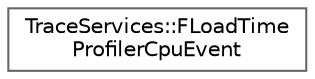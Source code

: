digraph "Graphical Class Hierarchy"
{
 // INTERACTIVE_SVG=YES
 // LATEX_PDF_SIZE
  bgcolor="transparent";
  edge [fontname=Helvetica,fontsize=10,labelfontname=Helvetica,labelfontsize=10];
  node [fontname=Helvetica,fontsize=10,shape=box,height=0.2,width=0.4];
  rankdir="LR";
  Node0 [id="Node000000",label="TraceServices::FLoadTime\lProfilerCpuEvent",height=0.2,width=0.4,color="grey40", fillcolor="white", style="filled",URL="$d6/d6e/structTraceServices_1_1FLoadTimeProfilerCpuEvent.html",tooltip=" "];
}
